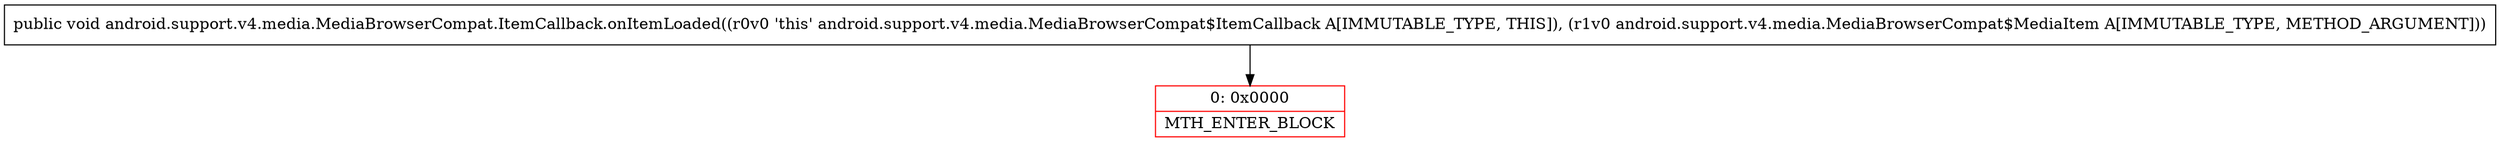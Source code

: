 digraph "CFG forandroid.support.v4.media.MediaBrowserCompat.ItemCallback.onItemLoaded(Landroid\/support\/v4\/media\/MediaBrowserCompat$MediaItem;)V" {
subgraph cluster_Region_1104747952 {
label = "R(0)";
node [shape=record,color=blue];
}
Node_0 [shape=record,color=red,label="{0\:\ 0x0000|MTH_ENTER_BLOCK\l}"];
MethodNode[shape=record,label="{public void android.support.v4.media.MediaBrowserCompat.ItemCallback.onItemLoaded((r0v0 'this' android.support.v4.media.MediaBrowserCompat$ItemCallback A[IMMUTABLE_TYPE, THIS]), (r1v0 android.support.v4.media.MediaBrowserCompat$MediaItem A[IMMUTABLE_TYPE, METHOD_ARGUMENT])) }"];
MethodNode -> Node_0;
}

